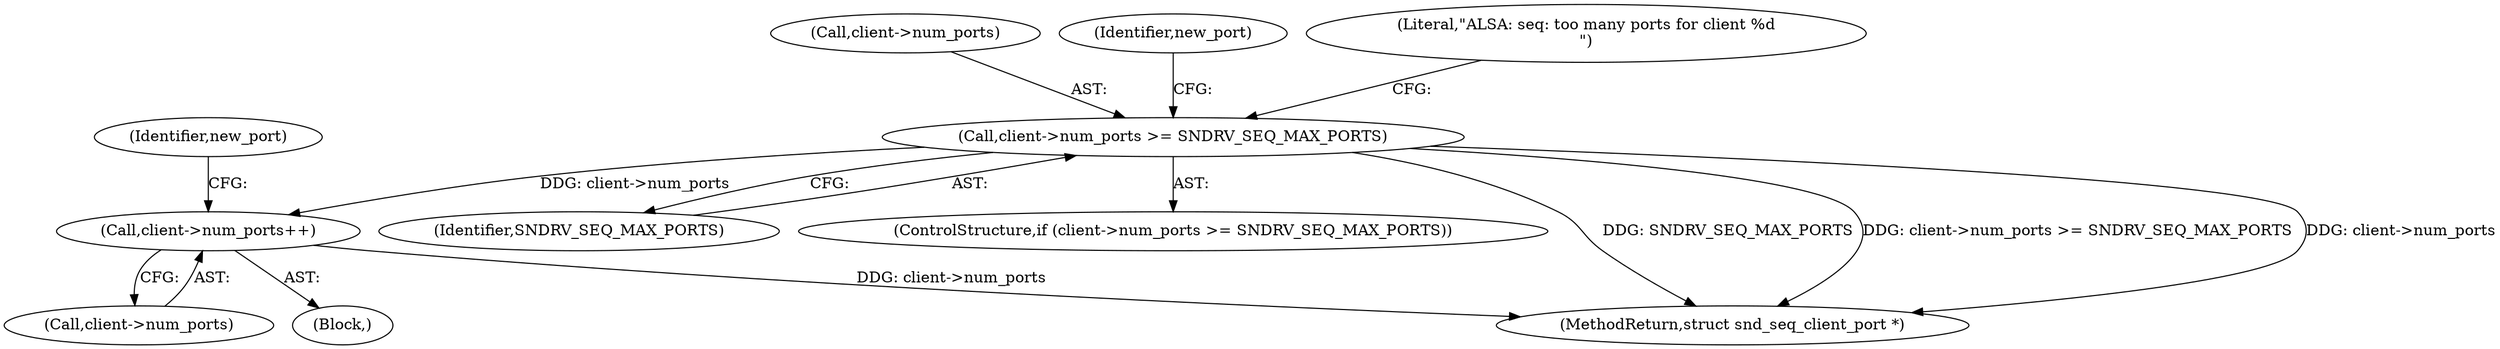 digraph "0_linux_71105998845fb012937332fe2e806d443c09e026_0@pointer" {
"1000126" [label="(Call,client->num_ports >= SNDRV_SEQ_MAX_PORTS)"];
"1000245" [label="(Call,client->num_ports++)"];
"1000127" [label="(Call,client->num_ports)"];
"1000130" [label="(Identifier,SNDRV_SEQ_MAX_PORTS)"];
"1000125" [label="(ControlStructure,if (client->num_ports >= SNDRV_SEQ_MAX_PORTS))"];
"1000252" [label="(Identifier,new_port)"];
"1000246" [label="(Call,client->num_ports)"];
"1000110" [label="(Block,)"];
"1000245" [label="(Call,client->num_ports++)"];
"1000140" [label="(Identifier,new_port)"];
"1000133" [label="(Literal,\"ALSA: seq: too many ports for client %d\n\")"];
"1000275" [label="(MethodReturn,struct snd_seq_client_port *)"];
"1000126" [label="(Call,client->num_ports >= SNDRV_SEQ_MAX_PORTS)"];
"1000126" -> "1000125"  [label="AST: "];
"1000126" -> "1000130"  [label="CFG: "];
"1000127" -> "1000126"  [label="AST: "];
"1000130" -> "1000126"  [label="AST: "];
"1000133" -> "1000126"  [label="CFG: "];
"1000140" -> "1000126"  [label="CFG: "];
"1000126" -> "1000275"  [label="DDG: SNDRV_SEQ_MAX_PORTS"];
"1000126" -> "1000275"  [label="DDG: client->num_ports >= SNDRV_SEQ_MAX_PORTS"];
"1000126" -> "1000275"  [label="DDG: client->num_ports"];
"1000126" -> "1000245"  [label="DDG: client->num_ports"];
"1000245" -> "1000110"  [label="AST: "];
"1000245" -> "1000246"  [label="CFG: "];
"1000246" -> "1000245"  [label="AST: "];
"1000252" -> "1000245"  [label="CFG: "];
"1000245" -> "1000275"  [label="DDG: client->num_ports"];
}
